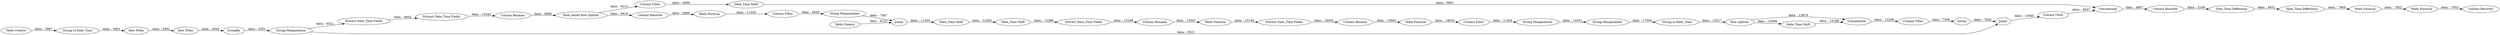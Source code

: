 digraph {
	"-1840095578510744555_40" [label="Column Filter"]
	"-1840095578510744555_10" [label="Date_Time Shift"]
	"-1840095578510744555_47" [label="Row Filter"]
	"-1840095578510744555_44" [label="Column Resorter"]
	"-1840095578510744555_24" [label=Sorter]
	"-1840095578510744555_35" [label="Extract Date_Time Fields"]
	"-1840095578510744555_12" [label="Column Rename"]
	"-1840095578510744555_29" [label="Date_Time Difference"]
	"-1840095578510744555_15" [label="Math Formula"]
	"-1840095578510744555_27" [label="Column Filter"]
	"-1840095578510744555_22" [label=Concatenate]
	"-1840095578510744555_14" [label="Extract Date_Time Fields"]
	"-1840095578510744555_30" [label="Math Formula"]
	"-1840095578510744555_17" [label="String Manipulation"]
	"-5235005584352954356_2" [label="String to Date_Time"]
	"-1840095578510744555_42" [label="Math Formula"]
	"-1840095578510744555_13" [label="Column Rename"]
	"-1840095578510744555_18" [label="String Manipulation"]
	"-1840095578510744555_37" [label="Column Rename"]
	"-5235005584352954356_1" [label="Table Creator"]
	"-1840095578510744555_8" [label="Date_Time Shift"]
	"-1840095578510744555_38" [label="Rule_based Row Splitter"]
	"-1840095578510744555_6" [label=Joiner]
	"-1840095578510744555_28" [label="Date_Time Difference"]
	"-1840095578510744555_23" [label="String Manipulation"]
	"-1840095578510744555_39" [label="Column Filter"]
	"-1840095578510744555_34" [label="Extract Date_Time Fields"]
	"-1840095578510744555_21" [label="String to Date_Time"]
	"-1840095578510744555_9" [label="Extract Date_Time Fields"]
	"-1840095578510744555_5" [label="Table Creator"]
	"-1840095578510744555_16" [label="Column Filter"]
	"-1840095578510744555_46" [label="Row Filter"]
	"-1840095578510744555_45" [label=Concatenate]
	"-1840095578510744555_25" [label=GroupBy]
	"-1840095578510744555_19" [label="Row Splitter"]
	"-1840095578510744555_32" [label="Column Filter"]
	"-1840095578510744555_48" [label="Column Resorter"]
	"-1840095578510744555_11" [label="Math Formula"]
	"-1840095578510744555_31" [label="Math Formula"]
	"-1840095578510744555_26" [label=Joiner]
	"-1840095578510744555_20" [label="Date_Time Shift"]
	"-5235005584352954356_34" [label="Column Resorter"]
	"-1840095578510744555_41" [label="Date_Time Shift"]
	"-1840095578510744555_43" [label="String Manipulation"]
	"-1840095578510744555_23" -> "-1840095578510744555_34" [label="data: : 6521"]
	"-1840095578510744555_16" -> "-1840095578510744555_17" [label="data: : 11454"]
	"-1840095578510744555_6" -> "-1840095578510744555_8" [label="data: : 11430"]
	"-1840095578510744555_45" -> "-1840095578510744555_48" [label="data: : 4807"]
	"-1840095578510744555_27" -> "-1840095578510744555_24" [label="data: : 7596"]
	"-1840095578510744555_21" -> "-1840095578510744555_19" [label="data: : 15217"]
	"-1840095578510744555_13" -> "-1840095578510744555_15" [label="data: : 15662"]
	"-1840095578510744555_20" -> "-1840095578510744555_22" [label="data: : 15168"]
	"-1840095578510744555_32" -> "-1840095578510744555_45" [label="data: : 6937"]
	"-1840095578510744555_35" -> "-1840095578510744555_37" [label="data: : 10341"]
	"-1840095578510744555_17" -> "-1840095578510744555_18" [label="data: : 14331"]
	"-5235005584352954356_1" -> "-5235005584352954356_2" [label="data: : 3887"]
	"-1840095578510744555_31" -> "-5235005584352954356_34" [label="data: : 7953"]
	"-1840095578510744555_18" -> "-1840095578510744555_21" [label="data: : 17054"]
	"-1840095578510744555_29" -> "-1840095578510744555_30" [label="data: : 7909"]
	"-1840095578510744555_47" -> "-1840095578510744555_25" [label="data: : 4362"]
	"-1840095578510744555_42" -> "-1840095578510744555_40" [label="data: : 11330"]
	"-1840095578510744555_11" -> "-1840095578510744555_14" [label="data: : 15146"]
	"-1840095578510744555_24" -> "-1840095578510744555_26" [label="data: : 7854"]
	"-1840095578510744555_38" -> "-1840095578510744555_44" [label="data: : 9419"]
	"-1840095578510744555_44" -> "-1840095578510744555_42" [label="data: : 9495"]
	"-1840095578510744555_8" -> "-1840095578510744555_10" [label="data: : 12283"]
	"-1840095578510744555_30" -> "-1840095578510744555_31" [label="data: : 7922"]
	"-1840095578510744555_34" -> "-1840095578510744555_35" [label="data: : 8402"]
	"-1840095578510744555_22" -> "-1840095578510744555_27" [label="data: : 13299"]
	"-1840095578510744555_48" -> "-1840095578510744555_28" [label="data: : 5109"]
	"-1840095578510744555_39" -> "-1840095578510744555_41" [label="data: : 4089"]
	"-1840095578510744555_15" -> "-1840095578510744555_16" [label="data: : 18034"]
	"-1840095578510744555_23" -> "-1840095578510744555_26" [label="data: : 6521"]
	"-1840095578510744555_25" -> "-1840095578510744555_23" [label="data: : 4351"]
	"-1840095578510744555_38" -> "-1840095578510744555_39" [label="data: : 9215"]
	"-1840095578510744555_9" -> "-1840095578510744555_12" [label="data: : 15168"]
	"-1840095578510744555_40" -> "-1840095578510744555_43" [label="data: : 6645"]
	"-1840095578510744555_43" -> "-1840095578510744555_6" [label="data: : 7467"]
	"-5235005584352954356_2" -> "-1840095578510744555_46" [label="data: : 4901"]
	"-1840095578510744555_37" -> "-1840095578510744555_38" [label="data: : 8685"]
	"-1840095578510744555_26" -> "-1840095578510744555_32" [label="data: : 10565"]
	"-1840095578510744555_10" -> "-1840095578510744555_9" [label="data: : 12286"]
	"-1840095578510744555_19" -> "-1840095578510744555_20" [label="data: : 13999"]
	"-1840095578510744555_12" -> "-1840095578510744555_11" [label="data: : 13047"]
	"-1840095578510744555_19" -> "-1840095578510744555_22" [label="data: : 13879"]
	"-1840095578510744555_41" -> "-1840095578510744555_45" [label="data: : 5891"]
	"-1840095578510744555_5" -> "-1840095578510744555_6" [label="data: : 8122"]
	"-1840095578510744555_28" -> "-1840095578510744555_29" [label="data: : 6931"]
	"-1840095578510744555_46" -> "-1840095578510744555_47" [label="data: : 4362"]
	"-1840095578510744555_14" -> "-1840095578510744555_13" [label="data: : 18052"]
	rankdir=LR
}
